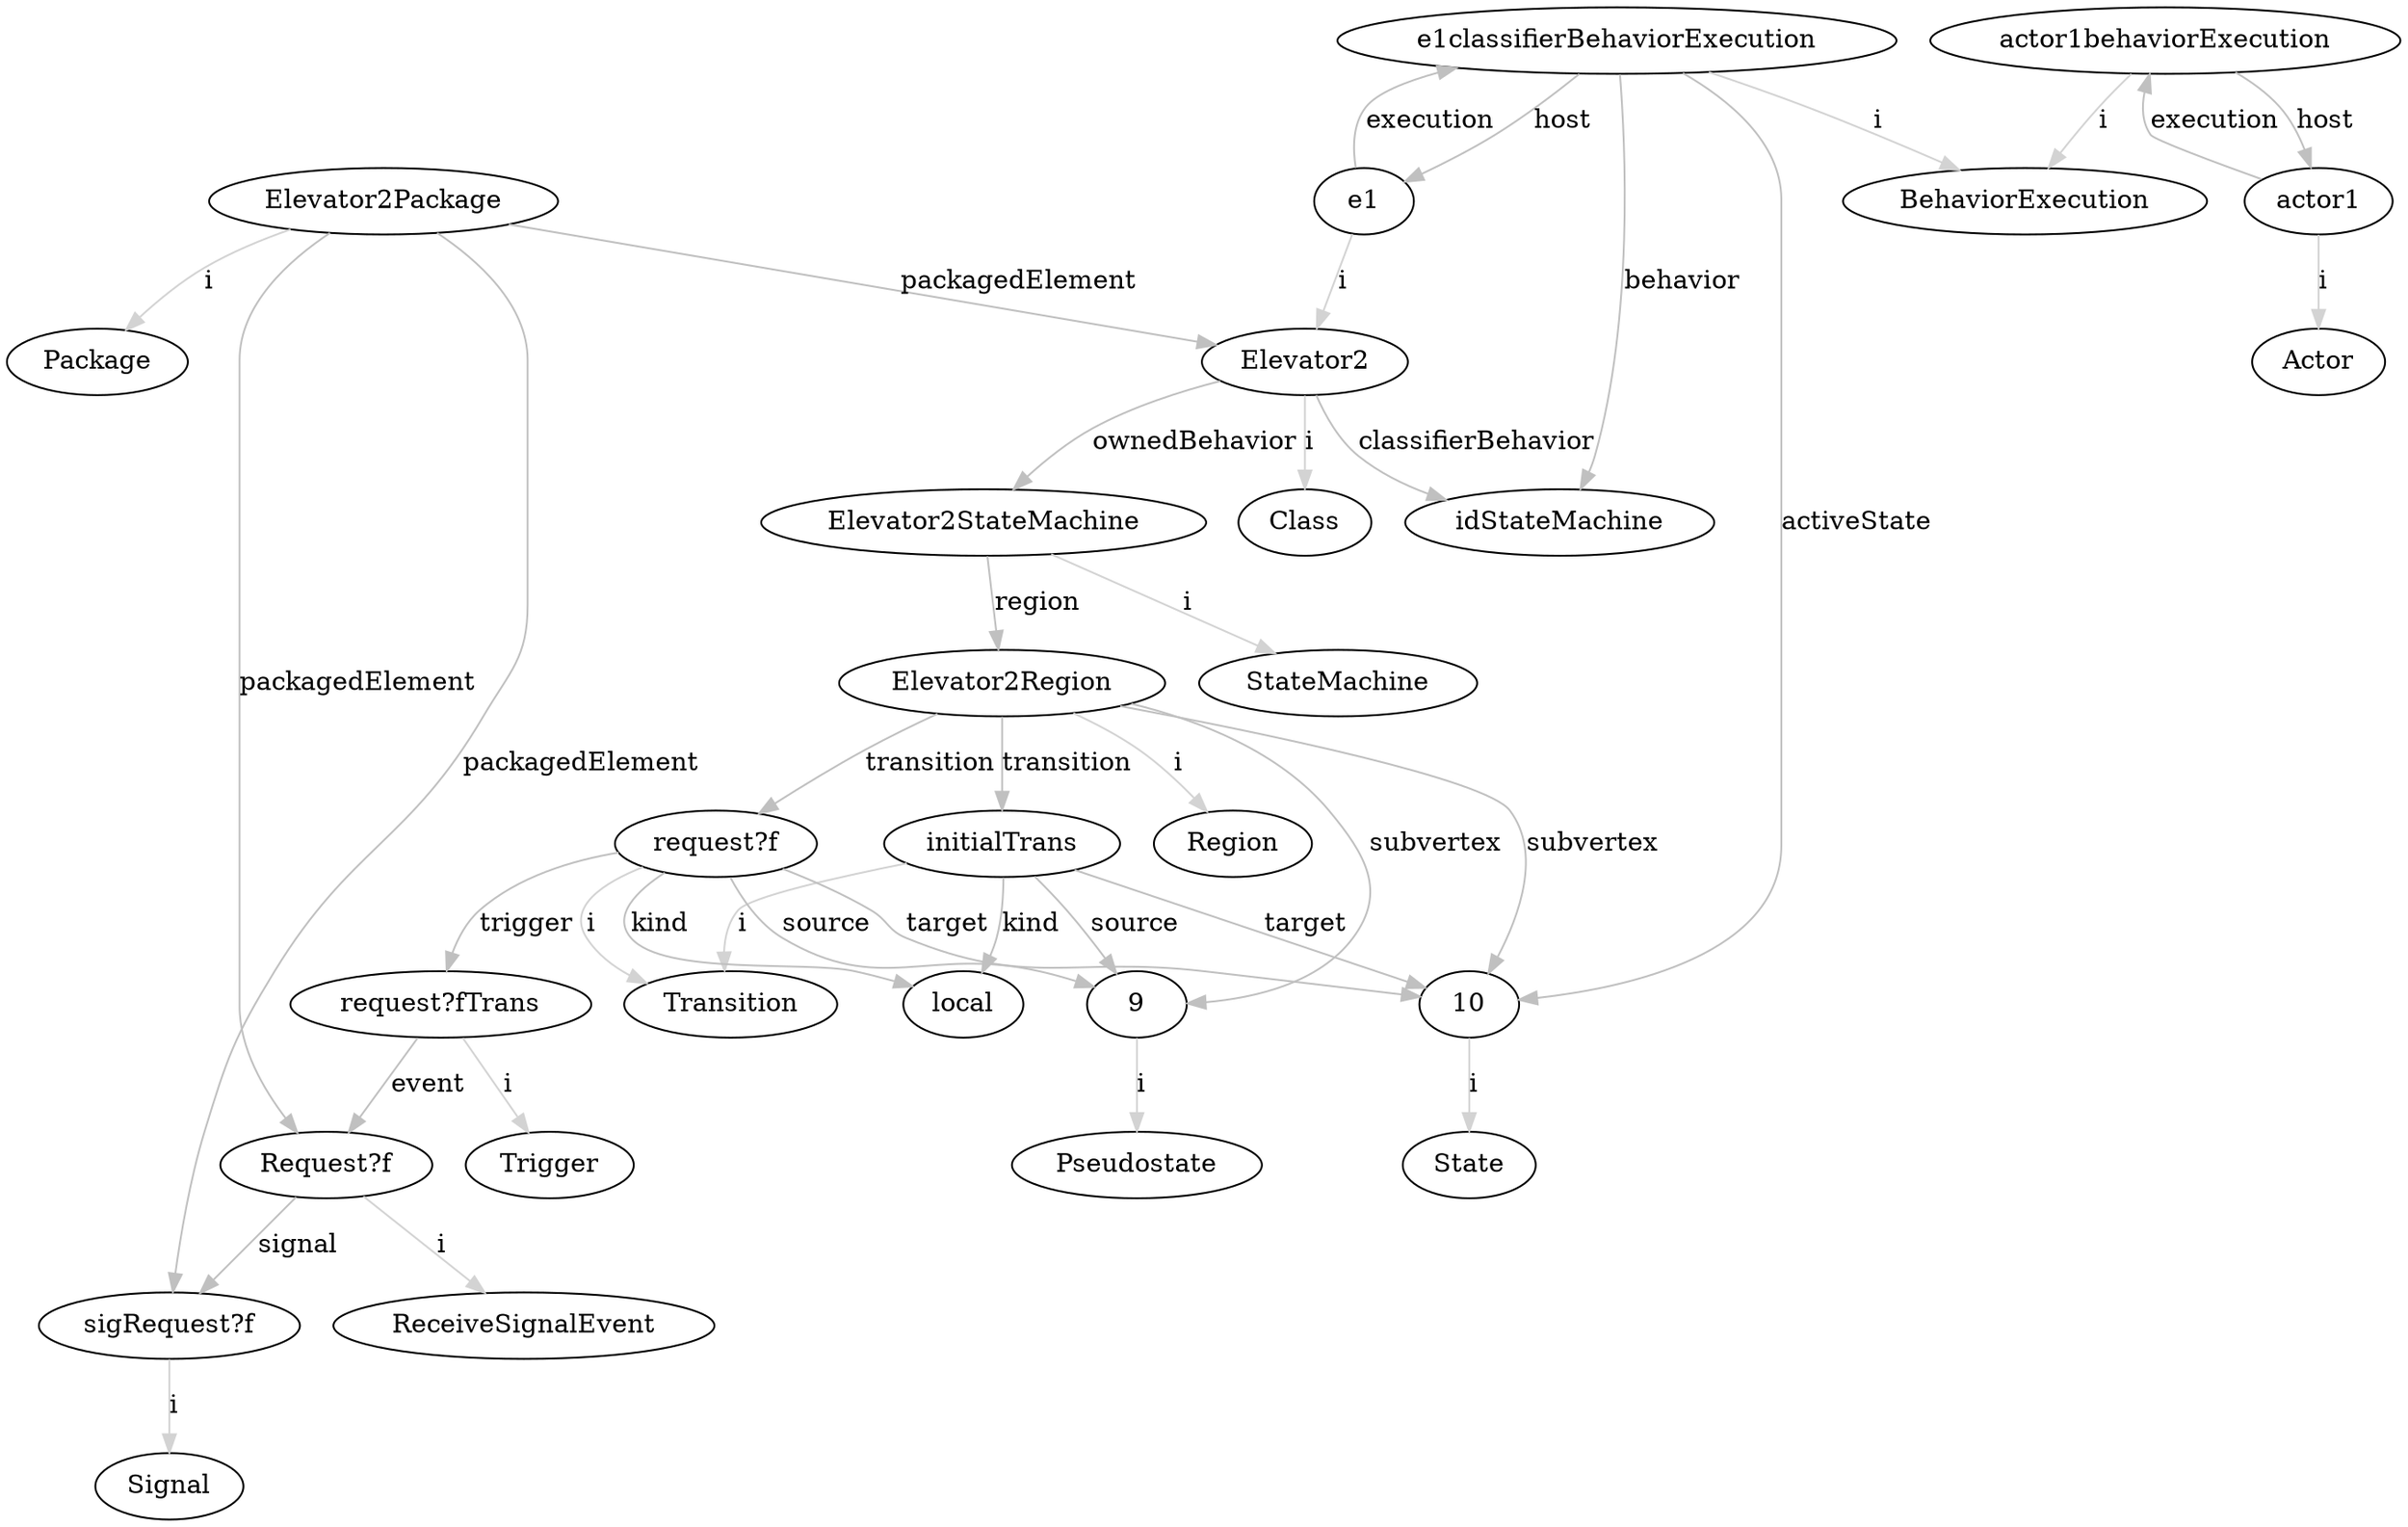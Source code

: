 digraph umlMetamodel {
	"Elevator2Package" -> "Package" [label="i", color="lightgrey"]
	"Elevator2Package" -> "Elevator2" [label="packagedElement", color="grey"]
	"Elevator2" -> "Class" [label="i", color="lightgrey"]
	"Elevator2" -> "idStateMachine" [label="classifierBehavior", color="grey"]
	"Elevator2" -> "Elevator2StateMachine" [label="ownedBehavior", color="grey"]
	"Elevator2StateMachine" -> "StateMachine" [label="i", color="lightgrey"]
	"Elevator2StateMachine" -> "Elevator2Region" [label="region", color="grey"]
	"Elevator2Region" -> "Region" [label="i", color="lightgrey"]
	"Elevator2Region" -> "9" [label="subvertex", color="grey"]
	"9" -> "Pseudostate" [label="i", color="lightgrey"]
	"Elevator2Region" -> "10" [label="subvertex", color="grey"]
	"10" -> "State" [label="i", color="lightgrey"]
	"Elevator2Region" -> "initialTrans" [label="transition", color="grey"]
	"initialTrans" -> "Transition" [label="i", color="lightgrey"]
	"initialTrans" -> "local" [label="kind", color="grey"]
	"initialTrans" -> "9" [label="source", color="grey"]
	"initialTrans" -> "10" [label="target", color="grey"]
	"Elevator2Region" -> "request?f" [label="transition", color="grey"]
	"request?f" -> "Transition" [label="i", color="lightgrey"]
	"request?f" -> "local" [label="kind", color="grey"]
	"request?f" -> "9" [label="source", color="grey"]
	"request?f" -> "10" [label="target", color="grey"]
	"request?f" -> "request?fTrans" [label="trigger", color="grey"]
	"request?fTrans" -> "Trigger" [label="i", color="lightgrey"]
	"request?fTrans" -> "Request?f" [label="event", color="grey"]
	"Elevator2Package" -> "sigRequest?f" [label="packagedElement", color="grey"]
	"sigRequest?f" -> "Signal" [label="i", color="lightgrey"]
	"Elevator2Package" -> "Request?f" [label="packagedElement", color="grey"]
	"Request?f" -> "ReceiveSignalEvent" [label="i", color="lightgrey"]
	"Request?f" -> "sigRequest?f" [label="signal", color="grey"]
	"e1" -> "Elevator2" [label="i", color="lightgrey"]
	"e1classifierBehaviorExecution" -> "BehaviorExecution" [label="i", color="lightgrey"]
	"e1" -> "e1classifierBehaviorExecution" [label="execution", color="grey"]
	"e1classifierBehaviorExecution" -> "e1" [label="host", color="grey"]
	"e1classifierBehaviorExecution" -> "idStateMachine" [label="behavior", color="grey"]
	"e1classifierBehaviorExecution" -> "10" [label="activeState", color="grey"]
	"actor1" -> "Actor" [label="i", color="lightgrey"]
	"actor1behaviorExecution" -> "BehaviorExecution" [label="i", color="lightgrey"]
	"actor1" -> "actor1behaviorExecution" [label="execution", color="grey"]
	"actor1behaviorExecution" -> "actor1" [label="host", color="grey"]
}
